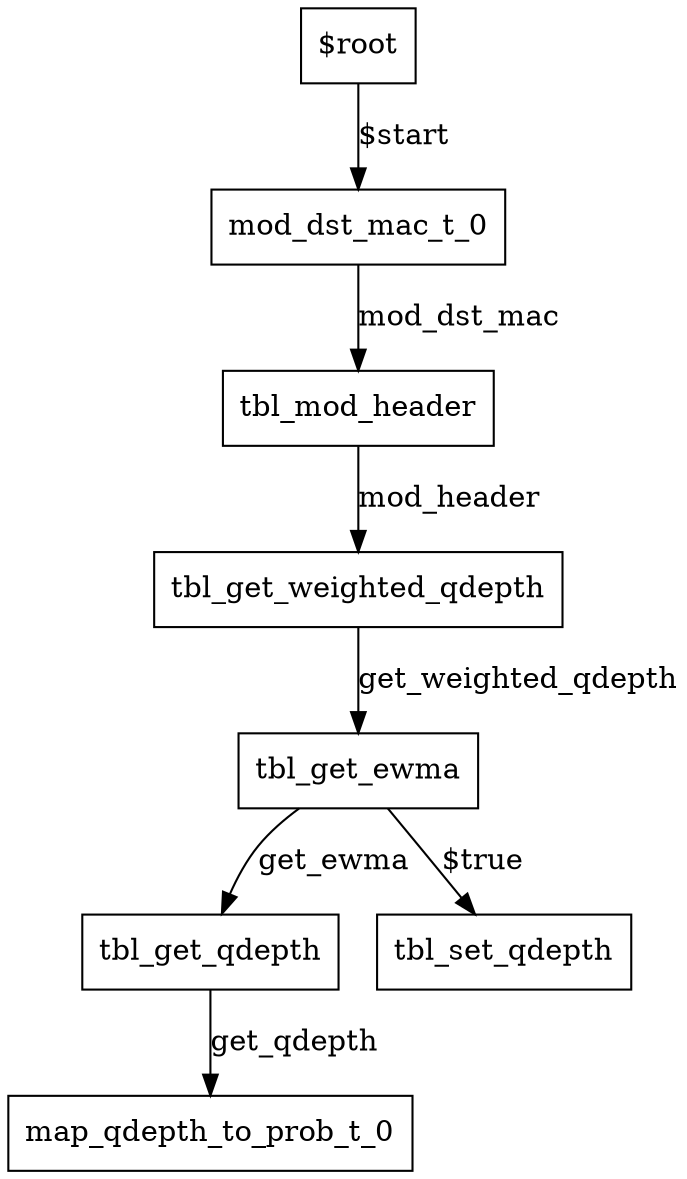 digraph egress {
0 [label="$root" shape=box color="black"];
7 [label="map_qdepth_to_prob_t_0" shape=box color="black"];
1 [label="mod_dst_mac_t_0" shape=box color="black"];
4 [label="tbl_get_ewma" shape=box color="black"];
5 [label="tbl_get_qdepth" shape=box color="black"];
3 [label="tbl_get_weighted_qdepth" shape=box color="black"];
2 [label="tbl_mod_header" shape=box color="black"];
6 [label="tbl_set_qdepth" shape=box color="black"];
0-> 1 [label="$start" color="black"];
1-> 2 [label="mod_dst_mac" color="black"];
4-> 5 [label="get_ewma" color="black"];
4-> 6 [label="$true" color="black"];
5-> 7 [label="get_qdepth" color="black"];
3-> 4 [label="get_weighted_qdepth" color="black"];
2-> 3 [label="mod_header" color="black"];
}
